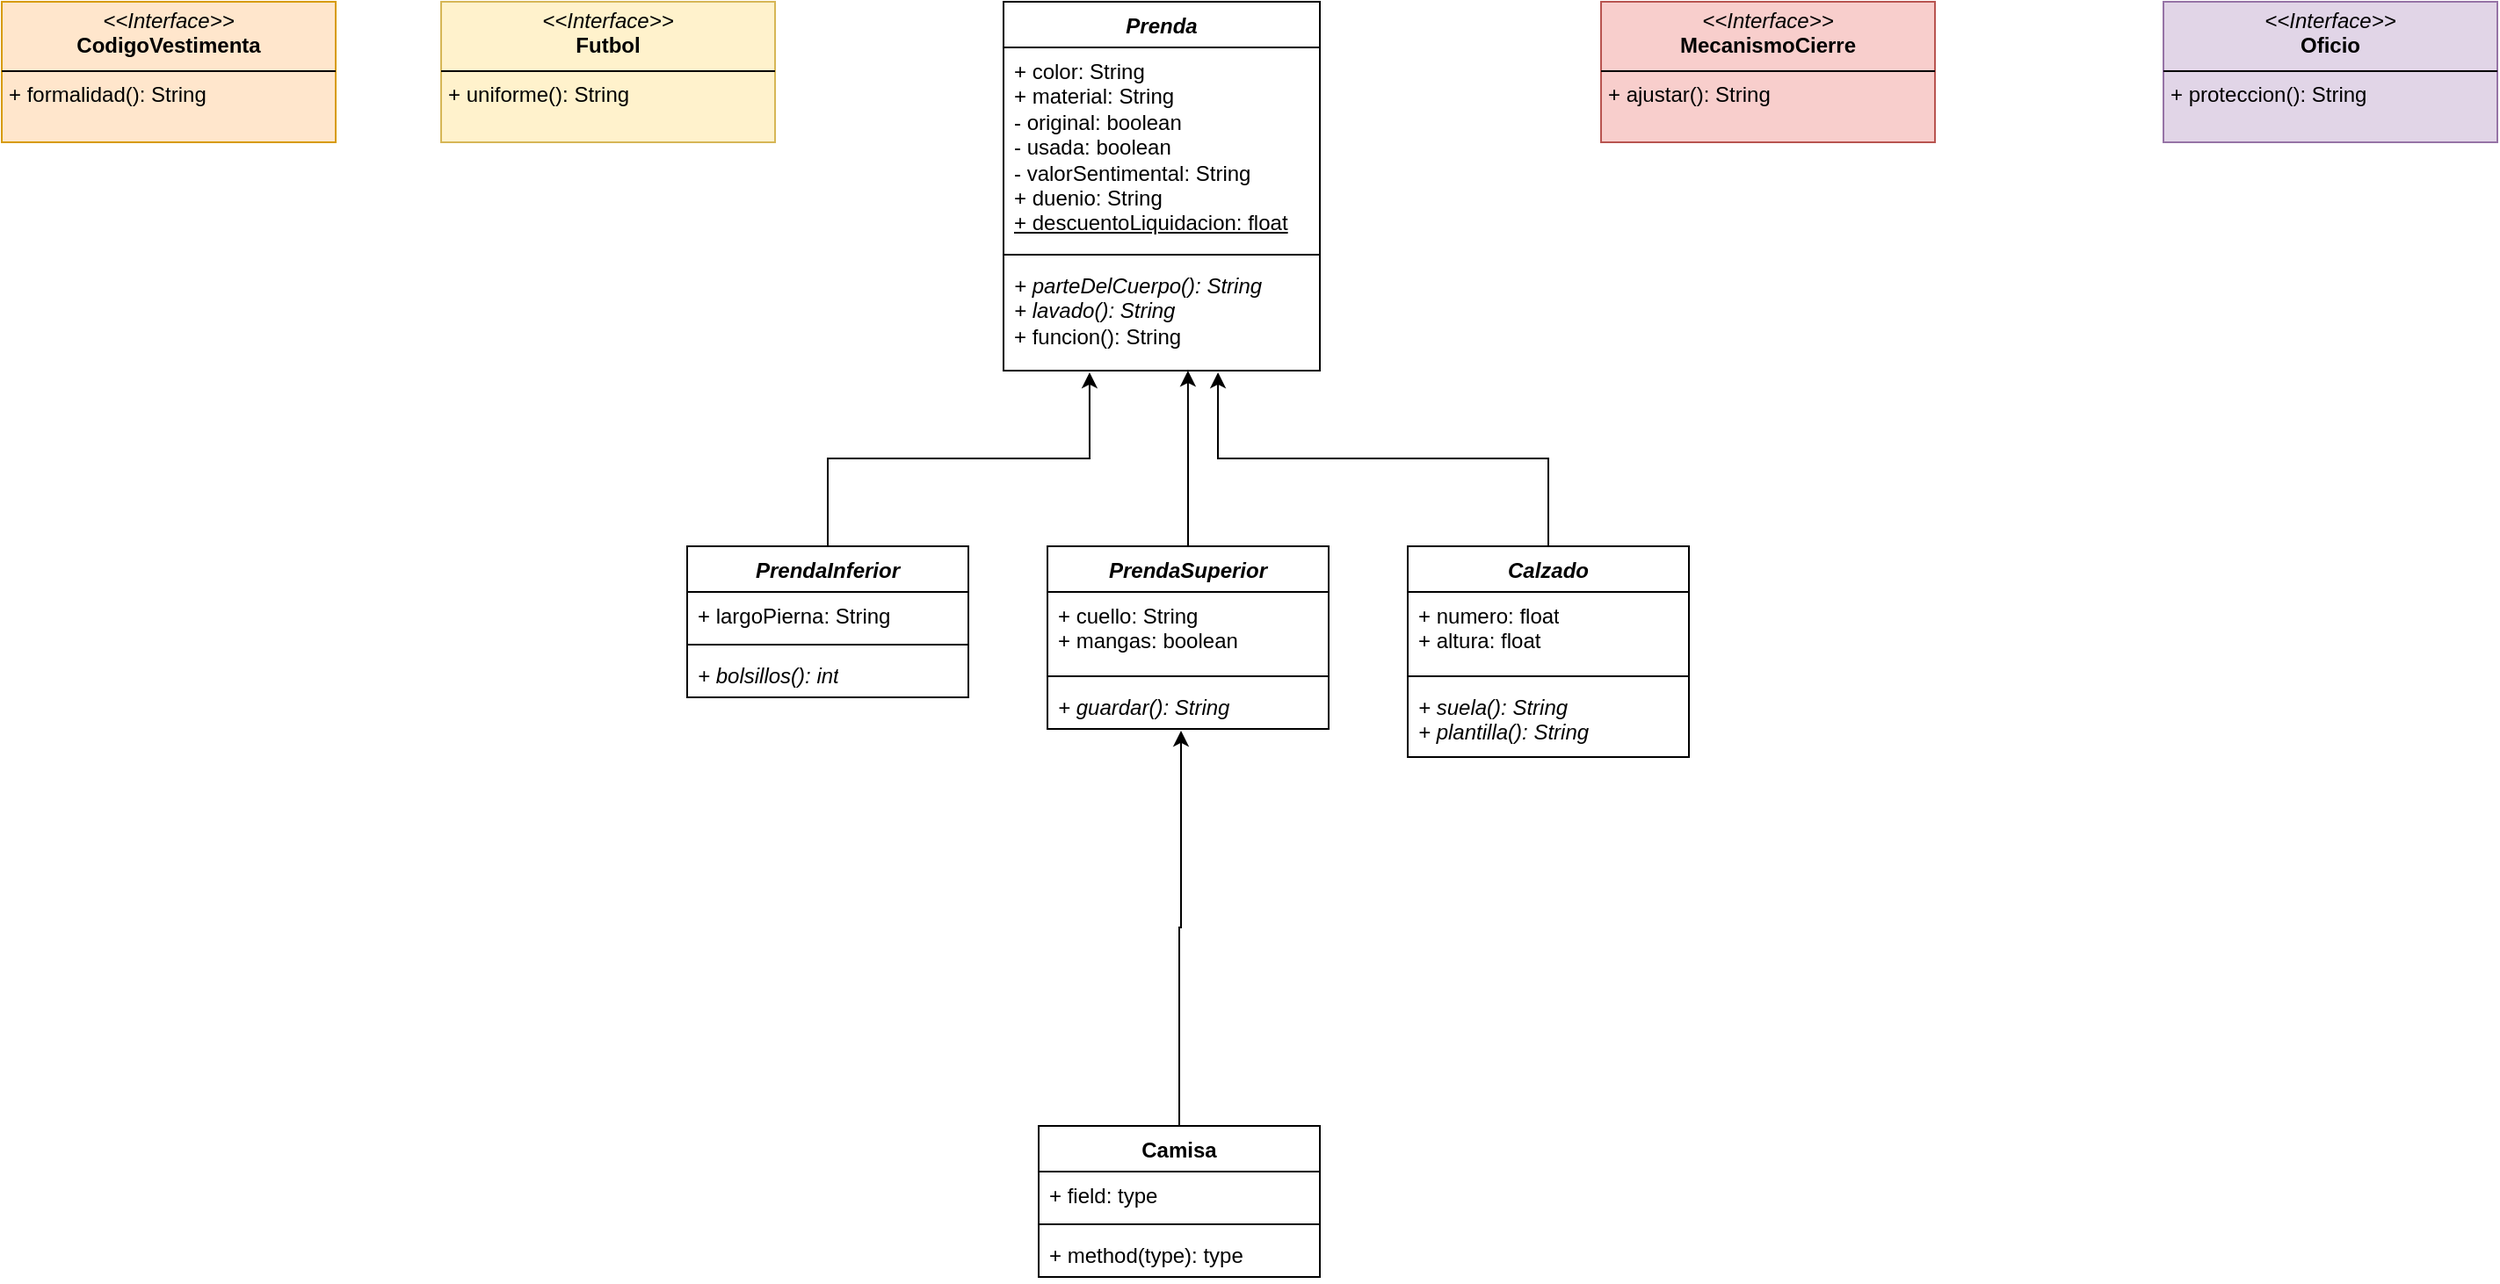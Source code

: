 <mxfile version="24.6.4" type="github">
  <diagram name="Page-1" id="Pg7Gvq5NjTDz21ge2rVp">
    <mxGraphModel dx="2284" dy="789" grid="1" gridSize="10" guides="1" tooltips="1" connect="1" arrows="1" fold="1" page="1" pageScale="1" pageWidth="850" pageHeight="1100" math="0" shadow="0">
      <root>
        <mxCell id="0" />
        <mxCell id="1" parent="0" />
        <mxCell id="J6csCWgUjrJ-LLhvEUAM-5" value="&lt;i&gt;Prenda&lt;/i&gt;" style="swimlane;fontStyle=1;align=center;verticalAlign=top;childLayout=stackLayout;horizontal=1;startSize=26;horizontalStack=0;resizeParent=1;resizeParentMax=0;resizeLast=0;collapsible=1;marginBottom=0;whiteSpace=wrap;html=1;" vertex="1" parent="1">
          <mxGeometry x="320" y="10" width="180" height="210" as="geometry" />
        </mxCell>
        <mxCell id="J6csCWgUjrJ-LLhvEUAM-6" value="+ color: String&lt;div&gt;+ material: String&lt;/div&gt;&lt;div&gt;- original: boolean&lt;/div&gt;&lt;div&gt;- usada: boolean&lt;/div&gt;&lt;div&gt;- valorSentimental: String&lt;/div&gt;&lt;div&gt;+ duenio: String&lt;/div&gt;&lt;div&gt;&lt;u&gt;+ descuentoLiquidacion: float&lt;/u&gt;&lt;/div&gt;" style="text;strokeColor=none;fillColor=none;align=left;verticalAlign=top;spacingLeft=4;spacingRight=4;overflow=hidden;rotatable=0;points=[[0,0.5],[1,0.5]];portConstraint=eastwest;whiteSpace=wrap;html=1;" vertex="1" parent="J6csCWgUjrJ-LLhvEUAM-5">
          <mxGeometry y="26" width="180" height="114" as="geometry" />
        </mxCell>
        <mxCell id="J6csCWgUjrJ-LLhvEUAM-7" value="" style="line;strokeWidth=1;fillColor=none;align=left;verticalAlign=middle;spacingTop=-1;spacingLeft=3;spacingRight=3;rotatable=0;labelPosition=right;points=[];portConstraint=eastwest;strokeColor=inherit;" vertex="1" parent="J6csCWgUjrJ-LLhvEUAM-5">
          <mxGeometry y="140" width="180" height="8" as="geometry" />
        </mxCell>
        <mxCell id="J6csCWgUjrJ-LLhvEUAM-8" value="&lt;i&gt;+ parteDelCuerpo(): String&lt;/i&gt;&lt;div&gt;&lt;i&gt;+ lavado(): String&lt;/i&gt;&lt;/div&gt;&lt;div&gt;+ funcion(): String&lt;/div&gt;" style="text;strokeColor=none;fillColor=none;align=left;verticalAlign=top;spacingLeft=4;spacingRight=4;overflow=hidden;rotatable=0;points=[[0,0.5],[1,0.5]];portConstraint=eastwest;whiteSpace=wrap;html=1;" vertex="1" parent="J6csCWgUjrJ-LLhvEUAM-5">
          <mxGeometry y="148" width="180" height="62" as="geometry" />
        </mxCell>
        <mxCell id="J6csCWgUjrJ-LLhvEUAM-9" value="&lt;i&gt;PrendaInferior&lt;/i&gt;" style="swimlane;fontStyle=1;align=center;verticalAlign=top;childLayout=stackLayout;horizontal=1;startSize=26;horizontalStack=0;resizeParent=1;resizeParentMax=0;resizeLast=0;collapsible=1;marginBottom=0;whiteSpace=wrap;html=1;" vertex="1" parent="1">
          <mxGeometry x="140" y="320" width="160" height="86" as="geometry" />
        </mxCell>
        <mxCell id="J6csCWgUjrJ-LLhvEUAM-10" value="+ largoPierna: String" style="text;strokeColor=none;fillColor=none;align=left;verticalAlign=top;spacingLeft=4;spacingRight=4;overflow=hidden;rotatable=0;points=[[0,0.5],[1,0.5]];portConstraint=eastwest;whiteSpace=wrap;html=1;" vertex="1" parent="J6csCWgUjrJ-LLhvEUAM-9">
          <mxGeometry y="26" width="160" height="26" as="geometry" />
        </mxCell>
        <mxCell id="J6csCWgUjrJ-LLhvEUAM-11" value="" style="line;strokeWidth=1;fillColor=none;align=left;verticalAlign=middle;spacingTop=-1;spacingLeft=3;spacingRight=3;rotatable=0;labelPosition=right;points=[];portConstraint=eastwest;strokeColor=inherit;" vertex="1" parent="J6csCWgUjrJ-LLhvEUAM-9">
          <mxGeometry y="52" width="160" height="8" as="geometry" />
        </mxCell>
        <mxCell id="J6csCWgUjrJ-LLhvEUAM-12" value="&lt;i&gt;+ bolsillos(): int&lt;/i&gt;" style="text;strokeColor=none;fillColor=none;align=left;verticalAlign=top;spacingLeft=4;spacingRight=4;overflow=hidden;rotatable=0;points=[[0,0.5],[1,0.5]];portConstraint=eastwest;whiteSpace=wrap;html=1;" vertex="1" parent="J6csCWgUjrJ-LLhvEUAM-9">
          <mxGeometry y="60" width="160" height="26" as="geometry" />
        </mxCell>
        <mxCell id="J6csCWgUjrJ-LLhvEUAM-13" value="&lt;i&gt;PrendaSuperior&lt;/i&gt;" style="swimlane;fontStyle=1;align=center;verticalAlign=top;childLayout=stackLayout;horizontal=1;startSize=26;horizontalStack=0;resizeParent=1;resizeParentMax=0;resizeLast=0;collapsible=1;marginBottom=0;whiteSpace=wrap;html=1;" vertex="1" parent="1">
          <mxGeometry x="345" y="320" width="160" height="104" as="geometry" />
        </mxCell>
        <mxCell id="J6csCWgUjrJ-LLhvEUAM-14" value="+ cuello: String&lt;div&gt;+ mangas: boolean&lt;/div&gt;" style="text;strokeColor=none;fillColor=none;align=left;verticalAlign=top;spacingLeft=4;spacingRight=4;overflow=hidden;rotatable=0;points=[[0,0.5],[1,0.5]];portConstraint=eastwest;whiteSpace=wrap;html=1;" vertex="1" parent="J6csCWgUjrJ-LLhvEUAM-13">
          <mxGeometry y="26" width="160" height="44" as="geometry" />
        </mxCell>
        <mxCell id="J6csCWgUjrJ-LLhvEUAM-15" value="" style="line;strokeWidth=1;fillColor=none;align=left;verticalAlign=middle;spacingTop=-1;spacingLeft=3;spacingRight=3;rotatable=0;labelPosition=right;points=[];portConstraint=eastwest;strokeColor=inherit;" vertex="1" parent="J6csCWgUjrJ-LLhvEUAM-13">
          <mxGeometry y="70" width="160" height="8" as="geometry" />
        </mxCell>
        <mxCell id="J6csCWgUjrJ-LLhvEUAM-16" value="&lt;i&gt;+ guardar(): String&lt;/i&gt;" style="text;strokeColor=none;fillColor=none;align=left;verticalAlign=top;spacingLeft=4;spacingRight=4;overflow=hidden;rotatable=0;points=[[0,0.5],[1,0.5]];portConstraint=eastwest;whiteSpace=wrap;html=1;" vertex="1" parent="J6csCWgUjrJ-LLhvEUAM-13">
          <mxGeometry y="78" width="160" height="26" as="geometry" />
        </mxCell>
        <mxCell id="J6csCWgUjrJ-LLhvEUAM-17" style="edgeStyle=orthogonalEdgeStyle;rounded=0;orthogonalLoop=1;jettySize=auto;html=1;exitX=0.5;exitY=0;exitDx=0;exitDy=0;entryX=0.272;entryY=1.016;entryDx=0;entryDy=0;entryPerimeter=0;" edge="1" parent="1" source="J6csCWgUjrJ-LLhvEUAM-9" target="J6csCWgUjrJ-LLhvEUAM-8">
          <mxGeometry relative="1" as="geometry" />
        </mxCell>
        <mxCell id="J6csCWgUjrJ-LLhvEUAM-19" style="edgeStyle=orthogonalEdgeStyle;rounded=0;orthogonalLoop=1;jettySize=auto;html=1;exitX=0.5;exitY=0;exitDx=0;exitDy=0;entryX=0.583;entryY=1;entryDx=0;entryDy=0;entryPerimeter=0;" edge="1" parent="1" source="J6csCWgUjrJ-LLhvEUAM-13" target="J6csCWgUjrJ-LLhvEUAM-8">
          <mxGeometry relative="1" as="geometry" />
        </mxCell>
        <mxCell id="J6csCWgUjrJ-LLhvEUAM-20" value="&lt;i&gt;Calzado&lt;/i&gt;" style="swimlane;fontStyle=1;align=center;verticalAlign=top;childLayout=stackLayout;horizontal=1;startSize=26;horizontalStack=0;resizeParent=1;resizeParentMax=0;resizeLast=0;collapsible=1;marginBottom=0;whiteSpace=wrap;html=1;" vertex="1" parent="1">
          <mxGeometry x="550" y="320" width="160" height="120" as="geometry" />
        </mxCell>
        <mxCell id="J6csCWgUjrJ-LLhvEUAM-21" value="+ numero: float&lt;div&gt;+ altura: float&lt;/div&gt;" style="text;strokeColor=none;fillColor=none;align=left;verticalAlign=top;spacingLeft=4;spacingRight=4;overflow=hidden;rotatable=0;points=[[0,0.5],[1,0.5]];portConstraint=eastwest;whiteSpace=wrap;html=1;" vertex="1" parent="J6csCWgUjrJ-LLhvEUAM-20">
          <mxGeometry y="26" width="160" height="44" as="geometry" />
        </mxCell>
        <mxCell id="J6csCWgUjrJ-LLhvEUAM-22" value="" style="line;strokeWidth=1;fillColor=none;align=left;verticalAlign=middle;spacingTop=-1;spacingLeft=3;spacingRight=3;rotatable=0;labelPosition=right;points=[];portConstraint=eastwest;strokeColor=inherit;" vertex="1" parent="J6csCWgUjrJ-LLhvEUAM-20">
          <mxGeometry y="70" width="160" height="8" as="geometry" />
        </mxCell>
        <mxCell id="J6csCWgUjrJ-LLhvEUAM-23" value="&lt;i&gt;+ suela(): String&lt;/i&gt;&lt;div&gt;&lt;i&gt;+ plantilla(): String&lt;/i&gt;&lt;/div&gt;" style="text;strokeColor=none;fillColor=none;align=left;verticalAlign=top;spacingLeft=4;spacingRight=4;overflow=hidden;rotatable=0;points=[[0,0.5],[1,0.5]];portConstraint=eastwest;whiteSpace=wrap;html=1;" vertex="1" parent="J6csCWgUjrJ-LLhvEUAM-20">
          <mxGeometry y="78" width="160" height="42" as="geometry" />
        </mxCell>
        <mxCell id="J6csCWgUjrJ-LLhvEUAM-24" style="edgeStyle=orthogonalEdgeStyle;rounded=0;orthogonalLoop=1;jettySize=auto;html=1;exitX=0.5;exitY=0;exitDx=0;exitDy=0;entryX=0.678;entryY=1.016;entryDx=0;entryDy=0;entryPerimeter=0;" edge="1" parent="1" source="J6csCWgUjrJ-LLhvEUAM-20" target="J6csCWgUjrJ-LLhvEUAM-8">
          <mxGeometry relative="1" as="geometry" />
        </mxCell>
        <mxCell id="J6csCWgUjrJ-LLhvEUAM-25" value="&lt;p style=&quot;margin:0px;margin-top:4px;text-align:center;&quot;&gt;&lt;i&gt;&amp;lt;&amp;lt;Interface&amp;gt;&amp;gt;&lt;/i&gt;&lt;br&gt;&lt;b&gt;CodigoVestimenta&lt;/b&gt;&lt;/p&gt;&lt;hr size=&quot;1&quot; style=&quot;border-style:solid;&quot;&gt;&lt;p style=&quot;margin:0px;margin-left:4px;&quot;&gt;+ formalidad(): String&lt;br&gt;&lt;/p&gt;" style="verticalAlign=top;align=left;overflow=fill;html=1;whiteSpace=wrap;fillColor=#ffe6cc;strokeColor=#d79b00;" vertex="1" parent="1">
          <mxGeometry x="-250" y="10" width="190" height="80" as="geometry" />
        </mxCell>
        <mxCell id="J6csCWgUjrJ-LLhvEUAM-27" value="&lt;p style=&quot;margin:0px;margin-top:4px;text-align:center;&quot;&gt;&lt;i&gt;&amp;lt;&amp;lt;Interface&amp;gt;&amp;gt;&lt;/i&gt;&lt;br&gt;&lt;b&gt;Futbol&lt;/b&gt;&lt;/p&gt;&lt;hr size=&quot;1&quot; style=&quot;border-style:solid;&quot;&gt;&lt;p style=&quot;margin:0px;margin-left:4px;&quot;&gt;+ uniforme(): String&lt;br&gt;&lt;/p&gt;" style="verticalAlign=top;align=left;overflow=fill;html=1;whiteSpace=wrap;fillColor=#fff2cc;strokeColor=#d6b656;" vertex="1" parent="1">
          <mxGeometry y="10" width="190" height="80" as="geometry" />
        </mxCell>
        <mxCell id="J6csCWgUjrJ-LLhvEUAM-28" value="&lt;p style=&quot;margin:0px;margin-top:4px;text-align:center;&quot;&gt;&lt;i&gt;&amp;lt;&amp;lt;Interface&amp;gt;&amp;gt;&lt;/i&gt;&lt;br&gt;&lt;b&gt;MecanismoCierre&lt;/b&gt;&lt;/p&gt;&lt;hr size=&quot;1&quot; style=&quot;border-style:solid;&quot;&gt;&lt;p style=&quot;margin:0px;margin-left:4px;&quot;&gt;&lt;span style=&quot;background-color: initial;&quot;&gt;+ ajustar(): String&lt;/span&gt;&lt;/p&gt;" style="verticalAlign=top;align=left;overflow=fill;html=1;whiteSpace=wrap;fillColor=#f8cecc;strokeColor=#b85450;" vertex="1" parent="1">
          <mxGeometry x="660" y="10" width="190" height="80" as="geometry" />
        </mxCell>
        <mxCell id="J6csCWgUjrJ-LLhvEUAM-29" value="&lt;p style=&quot;margin:0px;margin-top:4px;text-align:center;&quot;&gt;&lt;i&gt;&amp;lt;&amp;lt;Interface&amp;gt;&amp;gt;&lt;/i&gt;&lt;br&gt;&lt;b&gt;Oficio&lt;/b&gt;&lt;/p&gt;&lt;hr size=&quot;1&quot; style=&quot;border-style:solid;&quot;&gt;&lt;p style=&quot;margin:0px;margin-left:4px;&quot;&gt;+ proteccion(): String&lt;br&gt;&lt;/p&gt;" style="verticalAlign=top;align=left;overflow=fill;html=1;whiteSpace=wrap;fillColor=#e1d5e7;strokeColor=#9673a6;" vertex="1" parent="1">
          <mxGeometry x="980" y="10" width="190" height="80" as="geometry" />
        </mxCell>
        <mxCell id="J6csCWgUjrJ-LLhvEUAM-30" value="Camisa" style="swimlane;fontStyle=1;align=center;verticalAlign=top;childLayout=stackLayout;horizontal=1;startSize=26;horizontalStack=0;resizeParent=1;resizeParentMax=0;resizeLast=0;collapsible=1;marginBottom=0;whiteSpace=wrap;html=1;" vertex="1" parent="1">
          <mxGeometry x="340" y="650" width="160" height="86" as="geometry" />
        </mxCell>
        <mxCell id="J6csCWgUjrJ-LLhvEUAM-31" value="+ field: type" style="text;strokeColor=none;fillColor=none;align=left;verticalAlign=top;spacingLeft=4;spacingRight=4;overflow=hidden;rotatable=0;points=[[0,0.5],[1,0.5]];portConstraint=eastwest;whiteSpace=wrap;html=1;" vertex="1" parent="J6csCWgUjrJ-LLhvEUAM-30">
          <mxGeometry y="26" width="160" height="26" as="geometry" />
        </mxCell>
        <mxCell id="J6csCWgUjrJ-LLhvEUAM-32" value="" style="line;strokeWidth=1;fillColor=none;align=left;verticalAlign=middle;spacingTop=-1;spacingLeft=3;spacingRight=3;rotatable=0;labelPosition=right;points=[];portConstraint=eastwest;strokeColor=inherit;" vertex="1" parent="J6csCWgUjrJ-LLhvEUAM-30">
          <mxGeometry y="52" width="160" height="8" as="geometry" />
        </mxCell>
        <mxCell id="J6csCWgUjrJ-LLhvEUAM-33" value="+ method(type): type" style="text;strokeColor=none;fillColor=none;align=left;verticalAlign=top;spacingLeft=4;spacingRight=4;overflow=hidden;rotatable=0;points=[[0,0.5],[1,0.5]];portConstraint=eastwest;whiteSpace=wrap;html=1;" vertex="1" parent="J6csCWgUjrJ-LLhvEUAM-30">
          <mxGeometry y="60" width="160" height="26" as="geometry" />
        </mxCell>
        <mxCell id="J6csCWgUjrJ-LLhvEUAM-35" style="edgeStyle=orthogonalEdgeStyle;rounded=0;orthogonalLoop=1;jettySize=auto;html=1;exitX=0.5;exitY=0;exitDx=0;exitDy=0;entryX=0.475;entryY=1.038;entryDx=0;entryDy=0;entryPerimeter=0;" edge="1" parent="1" source="J6csCWgUjrJ-LLhvEUAM-30" target="J6csCWgUjrJ-LLhvEUAM-16">
          <mxGeometry relative="1" as="geometry" />
        </mxCell>
      </root>
    </mxGraphModel>
  </diagram>
</mxfile>
